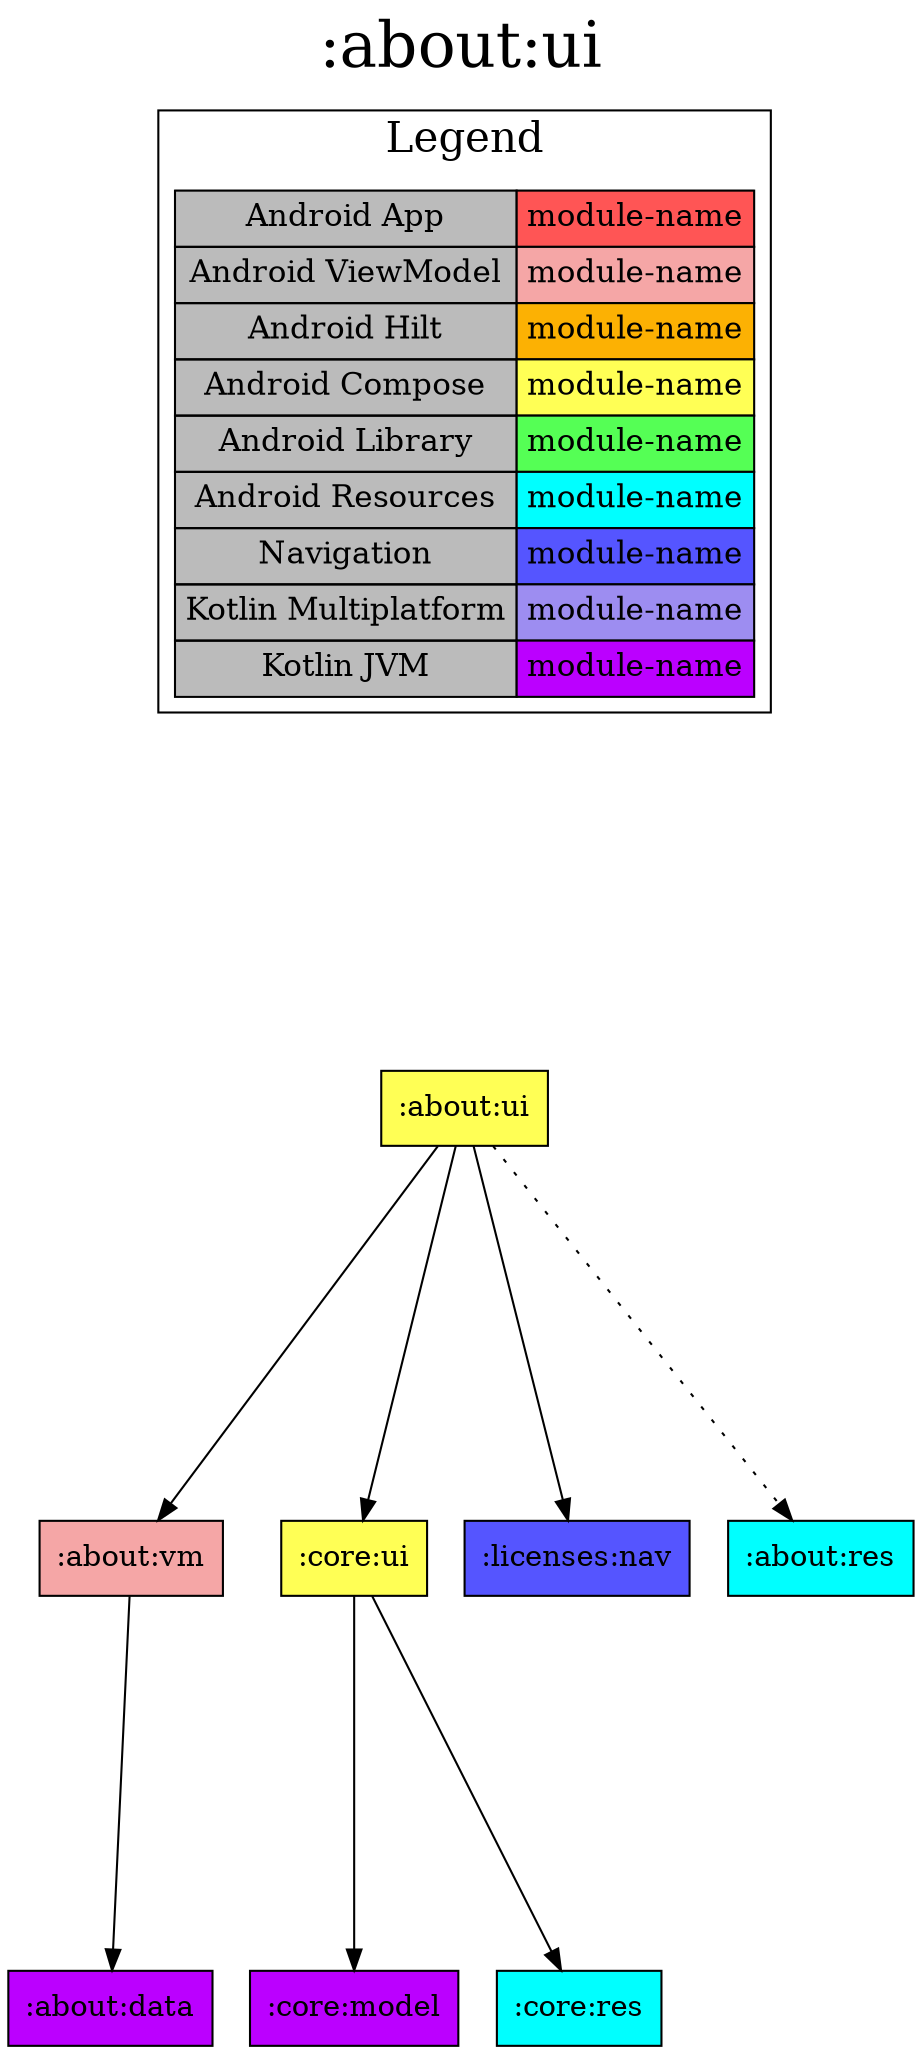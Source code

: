 digraph {
edge ["dir"="forward"]
graph ["dpi"="100","label"=":about:ui","labelloc"="t","fontsize"="30","ranksep"="2.5","rankdir"="TB"]
node ["style"="filled"]
":about:ui" ["fillcolor"="#FFFF55","shape"="box"]
":about:vm" ["fillcolor"="#F5A6A6","shape"="box"]
":about:data" ["fillcolor"="#BB00FF","shape"="box"]
":core:ui" ["fillcolor"="#FFFF55","shape"="box"]
":core:model" ["fillcolor"="#BB00FF","shape"="box"]
":core:res" ["fillcolor"="#00FFFF","shape"="box"]
":licenses:nav" ["fillcolor"="#5555FF","shape"="box"]
":about:res" ["fillcolor"="#00FFFF","shape"="box"]
{
edge ["dir"="none"]
graph ["rank"="same"]
}
":about:ui" -> ":about:vm"
":about:ui" -> ":core:ui"
":about:ui" -> ":licenses:nav"
":about:ui" -> ":about:res" ["style"="dotted"]
":about:vm" -> ":about:data"
":core:ui" -> ":core:model"
":core:ui" -> ":core:res"
subgraph "cluster_legend" {
edge ["dir"="none"]
graph ["label"="Legend","fontsize"="20"]
"Legend" ["style"="filled","fillcolor"="#bbbbbb","shape"="none","margin"="0","fontsize"="15","label"=<
<TABLE BORDER="0" CELLBORDER="1" CELLSPACING="0" CELLPADDING="4">
<TR><TD>Android App</TD><TD BGCOLOR="#FF5555">module-name</TD></TR>
<TR><TD>Android ViewModel</TD><TD BGCOLOR="#F5A6A6">module-name</TD></TR>
<TR><TD>Android Hilt</TD><TD BGCOLOR="#FCB103">module-name</TD></TR>
<TR><TD>Android Compose</TD><TD BGCOLOR="#FFFF55">module-name</TD></TR>
<TR><TD>Android Library</TD><TD BGCOLOR="#55FF55">module-name</TD></TR>
<TR><TD>Android Resources</TD><TD BGCOLOR="#00FFFF">module-name</TD></TR>
<TR><TD>Navigation</TD><TD BGCOLOR="#5555FF">module-name</TD></TR>
<TR><TD>Kotlin Multiplatform</TD><TD BGCOLOR="#9D8DF1">module-name</TD></TR>
<TR><TD>Kotlin JVM</TD><TD BGCOLOR="#BB00FF">module-name</TD></TR>
</TABLE>
>]
} -> ":about:ui" ["style"="invis"]
}